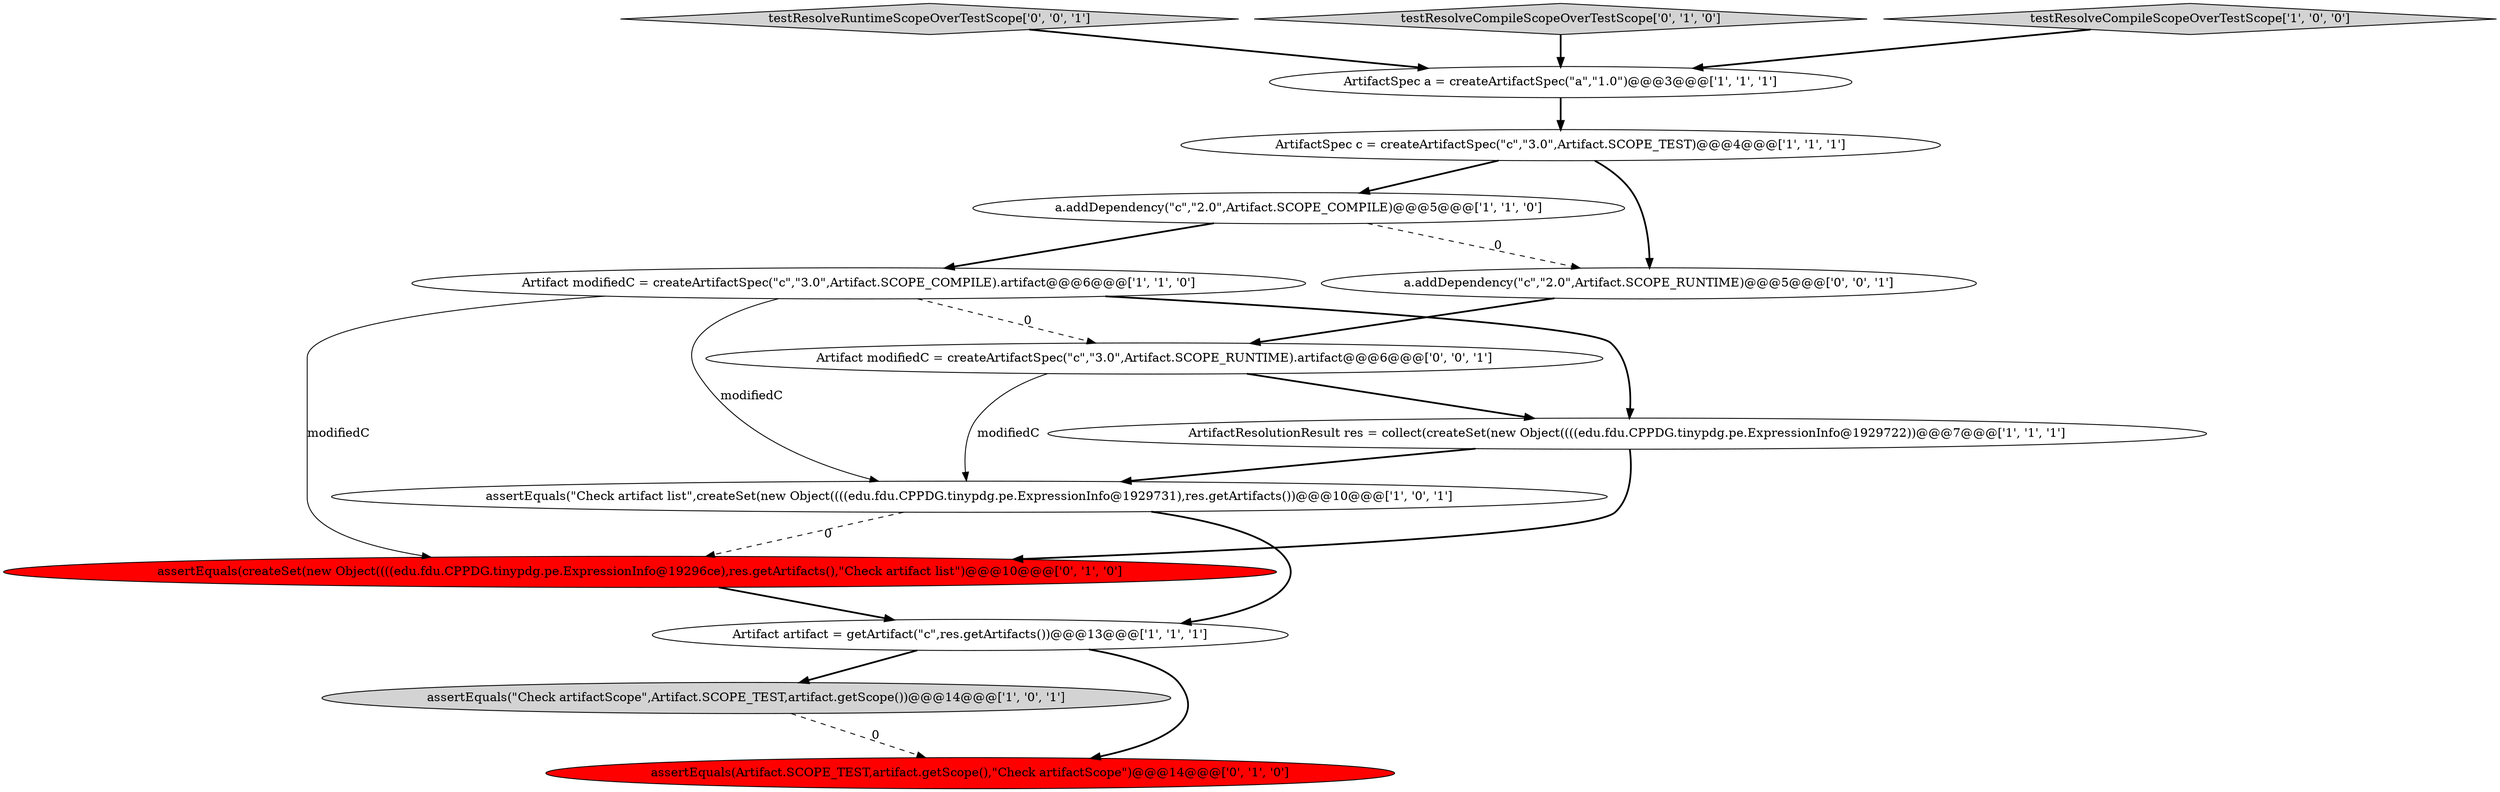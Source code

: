 digraph {
11 [style = filled, label = "assertEquals(Artifact.SCOPE_TEST,artifact.getScope(),\"Check artifactScope\")@@@14@@@['0', '1', '0']", fillcolor = red, shape = ellipse image = "AAA1AAABBB2BBB"];
14 [style = filled, label = "testResolveRuntimeScopeOverTestScope['0', '0', '1']", fillcolor = lightgray, shape = diamond image = "AAA0AAABBB3BBB"];
7 [style = filled, label = "ArtifactSpec c = createArtifactSpec(\"c\",\"3.0\",Artifact.SCOPE_TEST)@@@4@@@['1', '1', '1']", fillcolor = white, shape = ellipse image = "AAA0AAABBB1BBB"];
3 [style = filled, label = "Artifact modifiedC = createArtifactSpec(\"c\",\"3.0\",Artifact.SCOPE_COMPILE).artifact@@@6@@@['1', '1', '0']", fillcolor = white, shape = ellipse image = "AAA0AAABBB1BBB"];
4 [style = filled, label = "ArtifactSpec a = createArtifactSpec(\"a\",\"1.0\")@@@3@@@['1', '1', '1']", fillcolor = white, shape = ellipse image = "AAA0AAABBB1BBB"];
2 [style = filled, label = "ArtifactResolutionResult res = collect(createSet(new Object((((edu.fdu.CPPDG.tinypdg.pe.ExpressionInfo@1929722))@@@7@@@['1', '1', '1']", fillcolor = white, shape = ellipse image = "AAA0AAABBB1BBB"];
0 [style = filled, label = "a.addDependency(\"c\",\"2.0\",Artifact.SCOPE_COMPILE)@@@5@@@['1', '1', '0']", fillcolor = white, shape = ellipse image = "AAA0AAABBB1BBB"];
8 [style = filled, label = "assertEquals(\"Check artifactScope\",Artifact.SCOPE_TEST,artifact.getScope())@@@14@@@['1', '0', '1']", fillcolor = lightgray, shape = ellipse image = "AAA0AAABBB1BBB"];
13 [style = filled, label = "a.addDependency(\"c\",\"2.0\",Artifact.SCOPE_RUNTIME)@@@5@@@['0', '0', '1']", fillcolor = white, shape = ellipse image = "AAA0AAABBB3BBB"];
5 [style = filled, label = "assertEquals(\"Check artifact list\",createSet(new Object((((edu.fdu.CPPDG.tinypdg.pe.ExpressionInfo@1929731),res.getArtifacts())@@@10@@@['1', '0', '1']", fillcolor = white, shape = ellipse image = "AAA0AAABBB1BBB"];
10 [style = filled, label = "assertEquals(createSet(new Object((((edu.fdu.CPPDG.tinypdg.pe.ExpressionInfo@19296ce),res.getArtifacts(),\"Check artifact list\")@@@10@@@['0', '1', '0']", fillcolor = red, shape = ellipse image = "AAA1AAABBB2BBB"];
9 [style = filled, label = "testResolveCompileScopeOverTestScope['0', '1', '0']", fillcolor = lightgray, shape = diamond image = "AAA0AAABBB2BBB"];
1 [style = filled, label = "Artifact artifact = getArtifact(\"c\",res.getArtifacts())@@@13@@@['1', '1', '1']", fillcolor = white, shape = ellipse image = "AAA0AAABBB1BBB"];
6 [style = filled, label = "testResolveCompileScopeOverTestScope['1', '0', '0']", fillcolor = lightgray, shape = diamond image = "AAA0AAABBB1BBB"];
12 [style = filled, label = "Artifact modifiedC = createArtifactSpec(\"c\",\"3.0\",Artifact.SCOPE_RUNTIME).artifact@@@6@@@['0', '0', '1']", fillcolor = white, shape = ellipse image = "AAA0AAABBB3BBB"];
7->13 [style = bold, label=""];
0->3 [style = bold, label=""];
3->5 [style = solid, label="modifiedC"];
1->8 [style = bold, label=""];
9->4 [style = bold, label=""];
7->0 [style = bold, label=""];
2->10 [style = bold, label=""];
4->7 [style = bold, label=""];
1->11 [style = bold, label=""];
12->5 [style = solid, label="modifiedC"];
3->10 [style = solid, label="modifiedC"];
5->1 [style = bold, label=""];
6->4 [style = bold, label=""];
12->2 [style = bold, label=""];
13->12 [style = bold, label=""];
3->12 [style = dashed, label="0"];
3->2 [style = bold, label=""];
5->10 [style = dashed, label="0"];
0->13 [style = dashed, label="0"];
8->11 [style = dashed, label="0"];
10->1 [style = bold, label=""];
2->5 [style = bold, label=""];
14->4 [style = bold, label=""];
}
